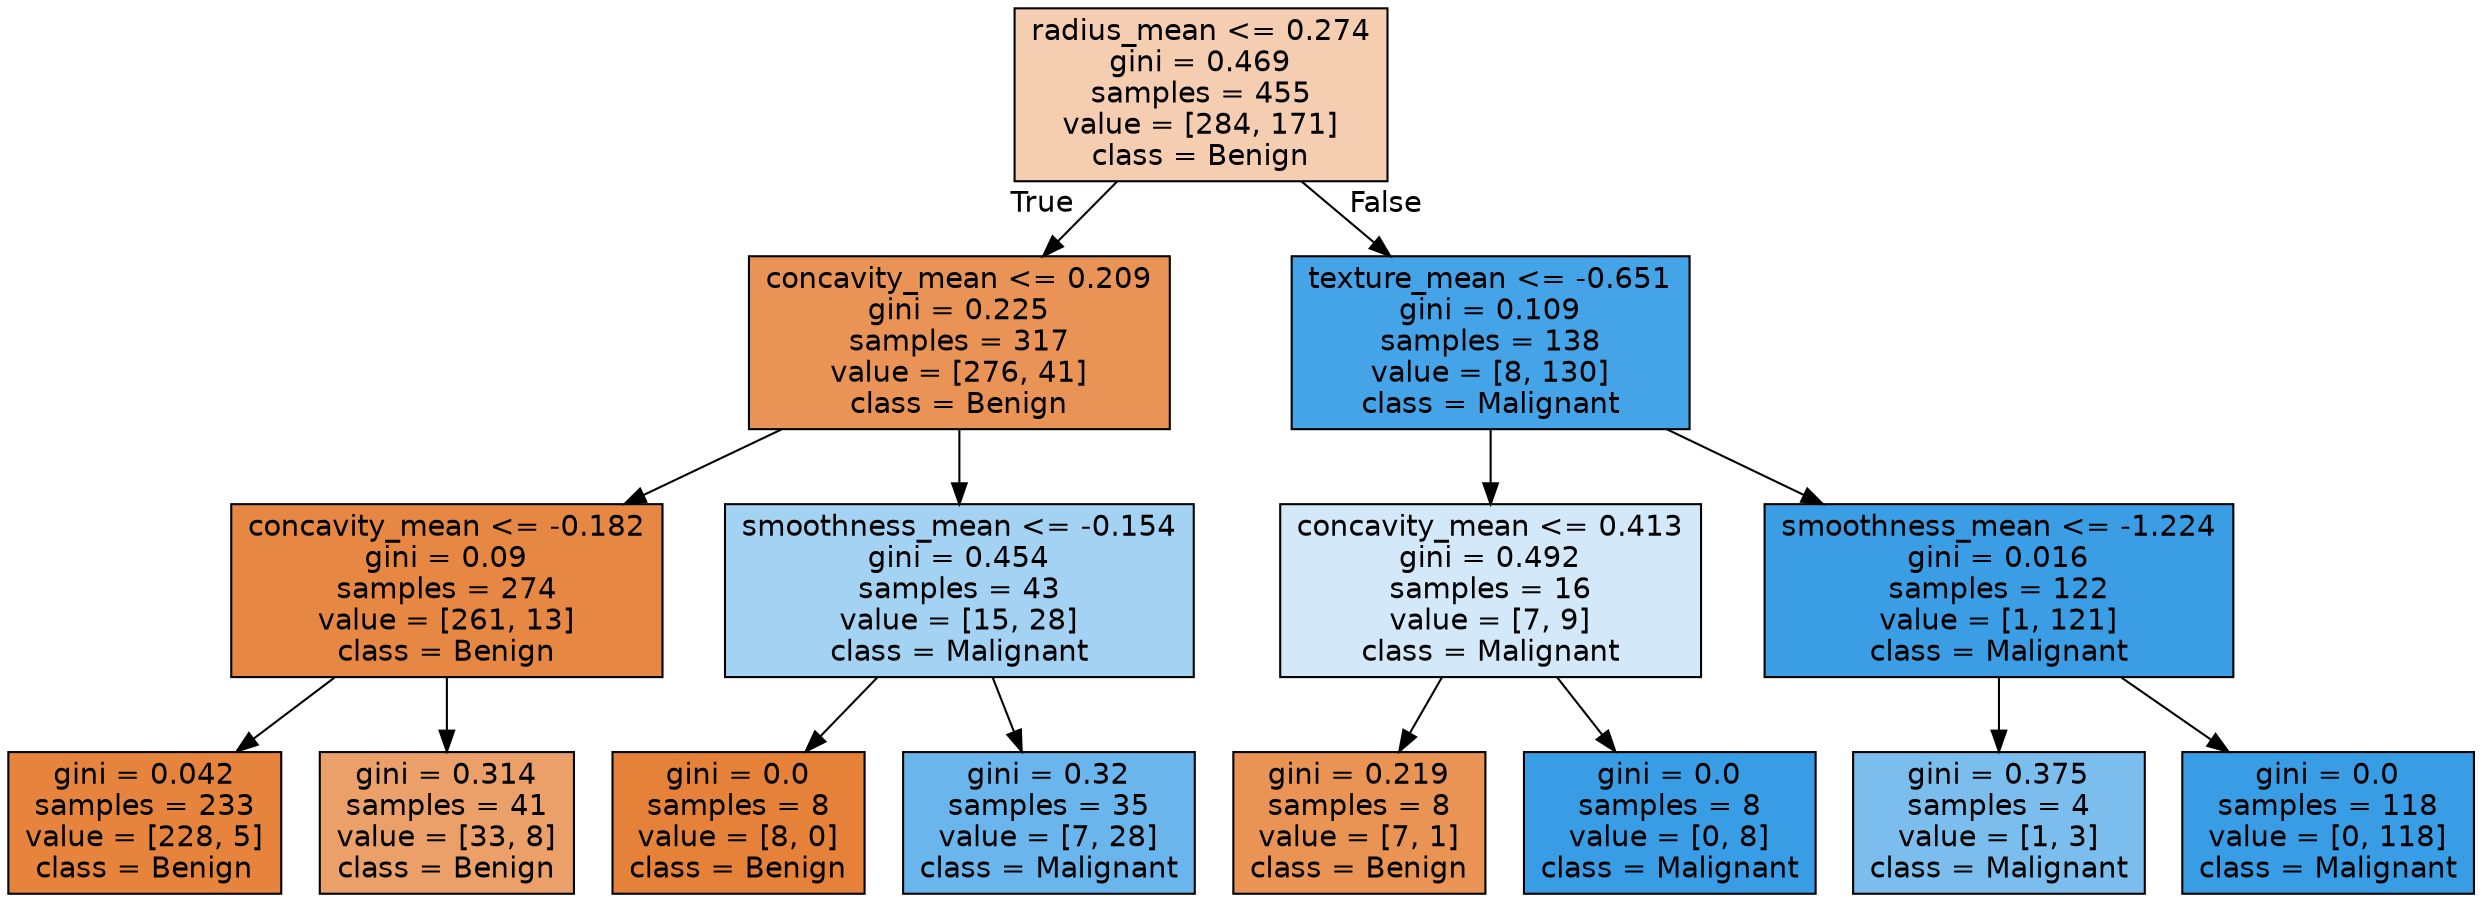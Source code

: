 digraph Tree {
node [shape=box, style="filled", color="black", fontname="helvetica"] ;
edge [fontname="helvetica"] ;
0 [label="radius_mean <= 0.274\ngini = 0.469\nsamples = 455\nvalue = [284, 171]\nclass = Benign", fillcolor="#f5cdb0"] ;
1 [label="concavity_mean <= 0.209\ngini = 0.225\nsamples = 317\nvalue = [276, 41]\nclass = Benign", fillcolor="#e99456"] ;
0 -> 1 [labeldistance=2.5, labelangle=45, headlabel="True"] ;
2 [label="concavity_mean <= -0.182\ngini = 0.09\nsamples = 274\nvalue = [261, 13]\nclass = Benign", fillcolor="#e68743"] ;
1 -> 2 ;
3 [label="gini = 0.042\nsamples = 233\nvalue = [228, 5]\nclass = Benign", fillcolor="#e6843d"] ;
2 -> 3 ;
4 [label="gini = 0.314\nsamples = 41\nvalue = [33, 8]\nclass = Benign", fillcolor="#eba069"] ;
2 -> 4 ;
5 [label="smoothness_mean <= -0.154\ngini = 0.454\nsamples = 43\nvalue = [15, 28]\nclass = Malignant", fillcolor="#a3d2f3"] ;
1 -> 5 ;
6 [label="gini = 0.0\nsamples = 8\nvalue = [8, 0]\nclass = Benign", fillcolor="#e58139"] ;
5 -> 6 ;
7 [label="gini = 0.32\nsamples = 35\nvalue = [7, 28]\nclass = Malignant", fillcolor="#6ab6ec"] ;
5 -> 7 ;
8 [label="texture_mean <= -0.651\ngini = 0.109\nsamples = 138\nvalue = [8, 130]\nclass = Malignant", fillcolor="#45a3e7"] ;
0 -> 8 [labeldistance=2.5, labelangle=-45, headlabel="False"] ;
9 [label="concavity_mean <= 0.413\ngini = 0.492\nsamples = 16\nvalue = [7, 9]\nclass = Malignant", fillcolor="#d3e9f9"] ;
8 -> 9 ;
10 [label="gini = 0.219\nsamples = 8\nvalue = [7, 1]\nclass = Benign", fillcolor="#e99355"] ;
9 -> 10 ;
11 [label="gini = 0.0\nsamples = 8\nvalue = [0, 8]\nclass = Malignant", fillcolor="#399de5"] ;
9 -> 11 ;
12 [label="smoothness_mean <= -1.224\ngini = 0.016\nsamples = 122\nvalue = [1, 121]\nclass = Malignant", fillcolor="#3b9ee5"] ;
8 -> 12 ;
13 [label="gini = 0.375\nsamples = 4\nvalue = [1, 3]\nclass = Malignant", fillcolor="#7bbeee"] ;
12 -> 13 ;
14 [label="gini = 0.0\nsamples = 118\nvalue = [0, 118]\nclass = Malignant", fillcolor="#399de5"] ;
12 -> 14 ;
}